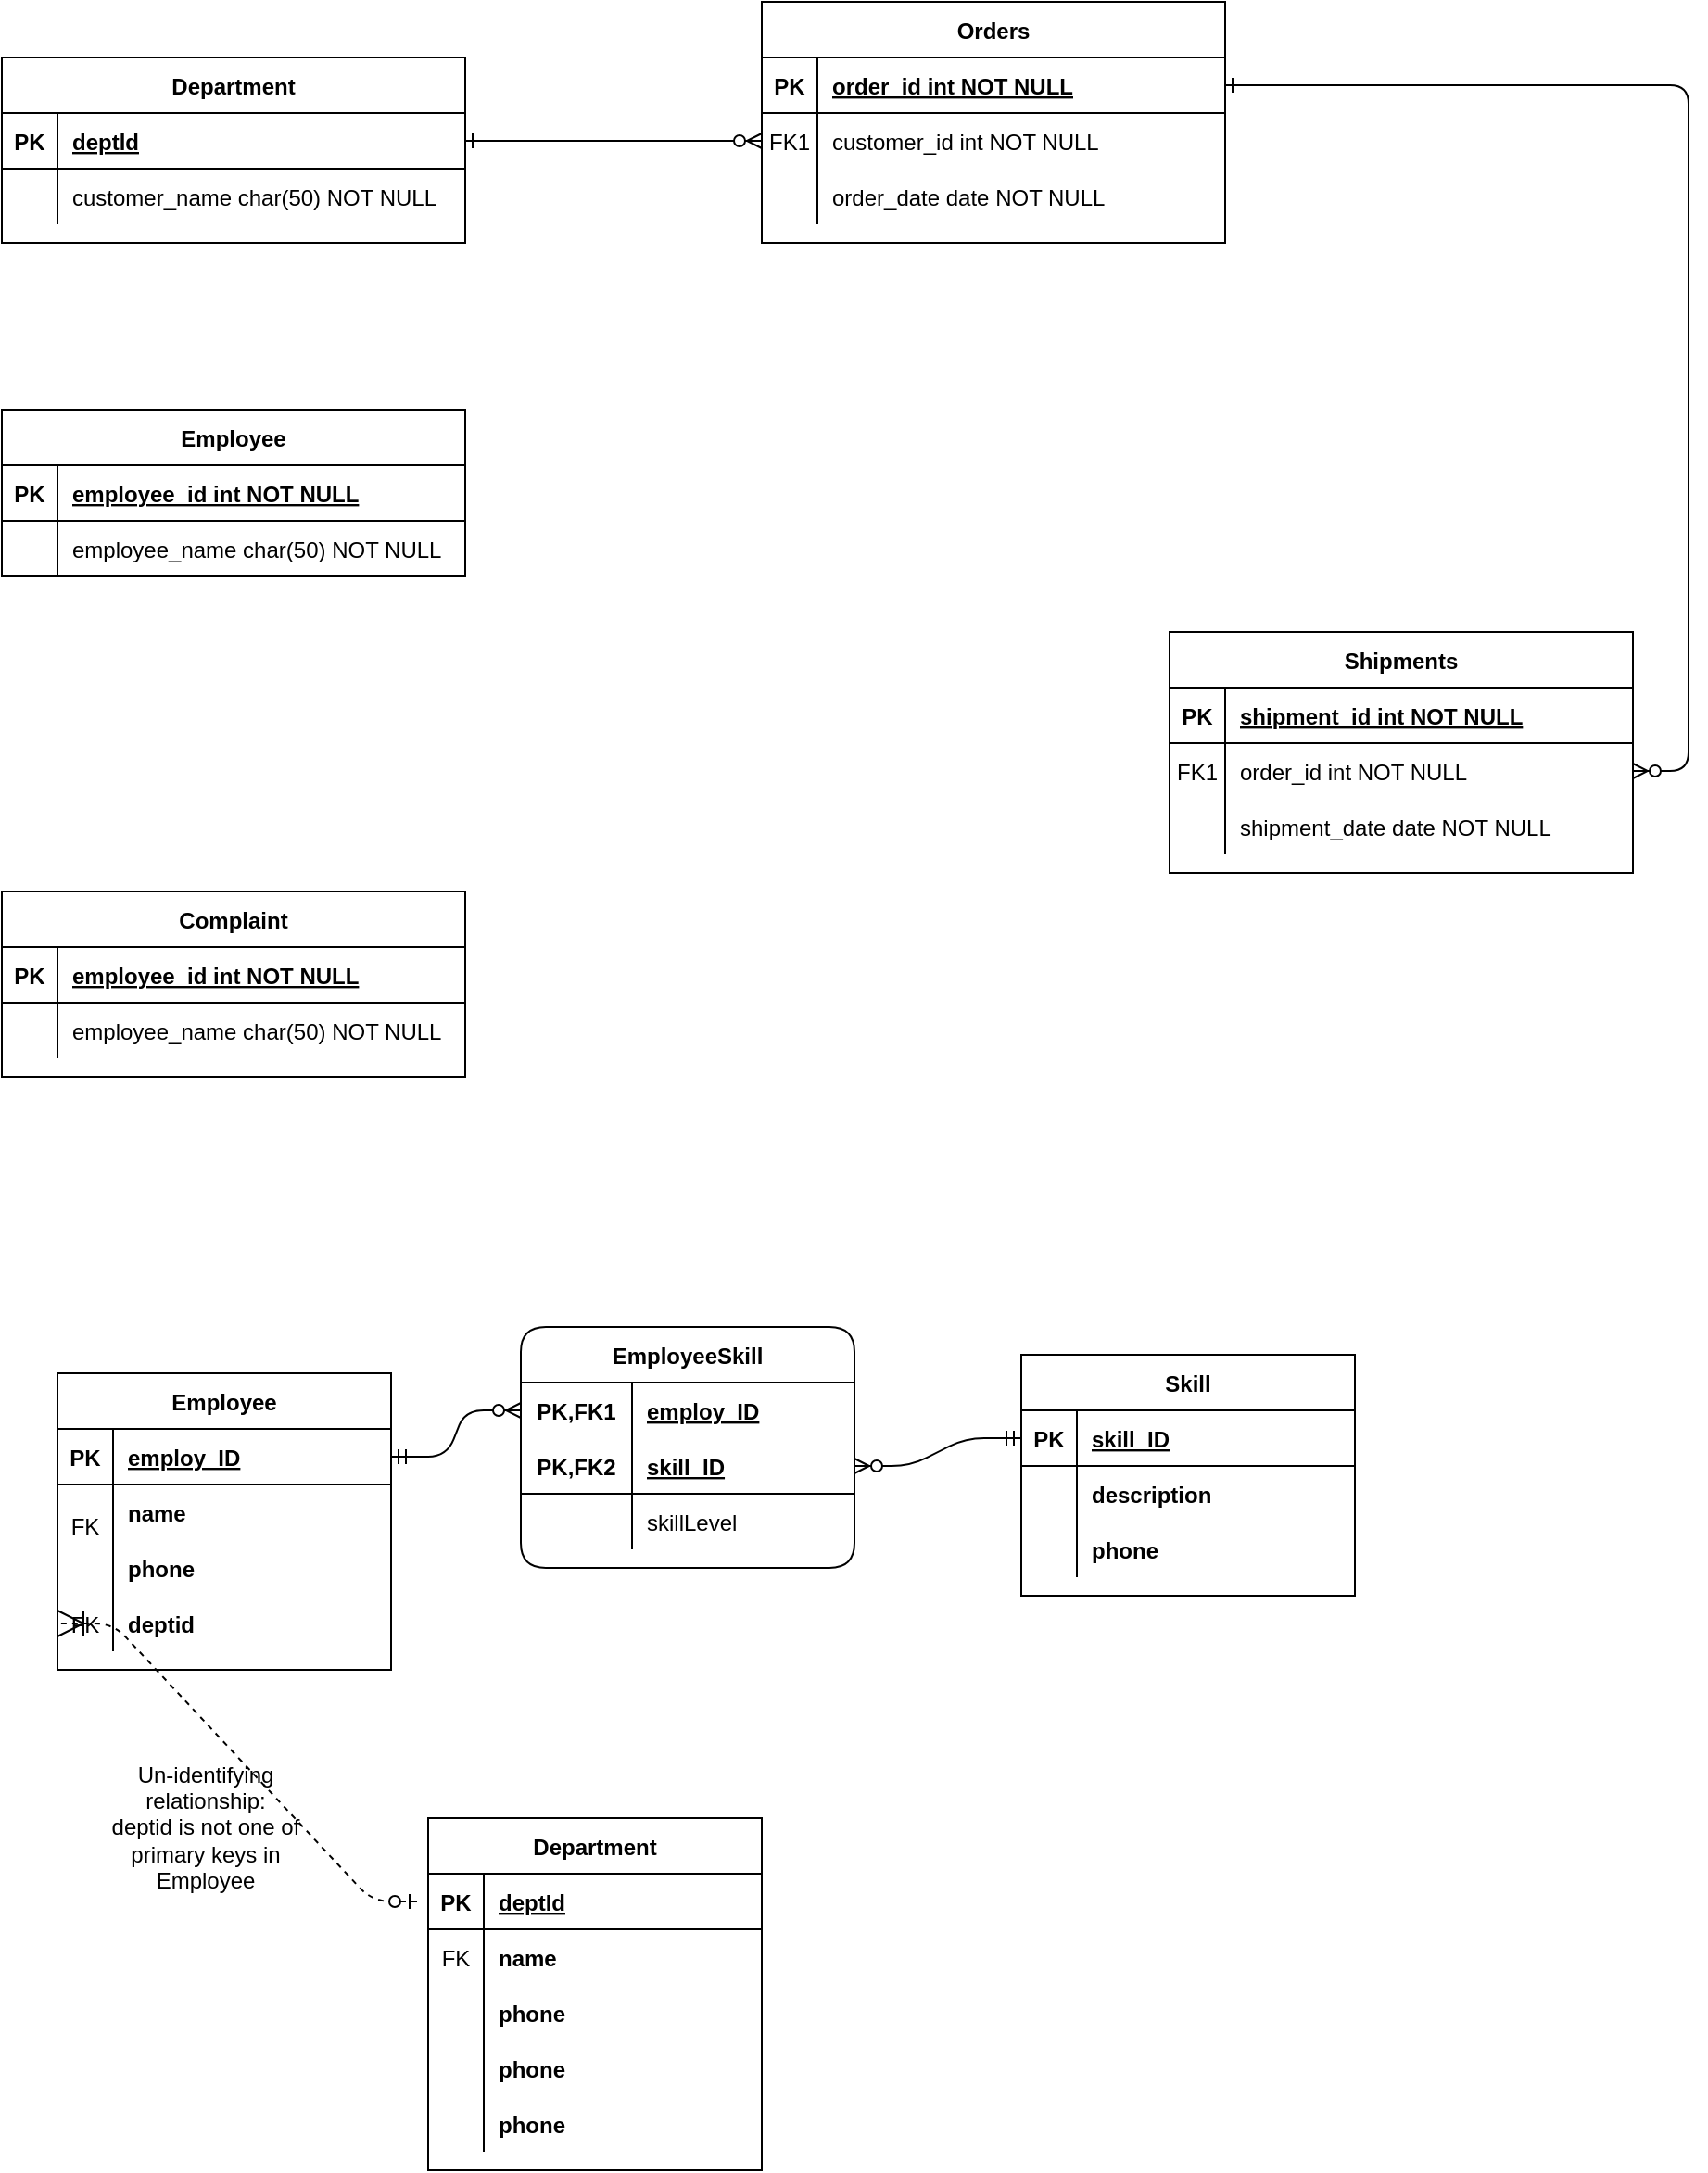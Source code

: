 <mxfile version="13.6.6" type="github">
  <diagram id="R2lEEEUBdFMjLlhIrx00" name="Page-1">
    <mxGraphModel dx="1213" dy="778" grid="1" gridSize="10" guides="1" tooltips="1" connect="1" arrows="1" fold="1" page="1" pageScale="1" pageWidth="850" pageHeight="1100" background="none" math="0" shadow="0" extFonts="Permanent Marker^https://fonts.googleapis.com/css?family=Permanent+Marker">
      <root>
        <mxCell id="0" />
        <mxCell id="1" parent="0" />
        <mxCell id="C-vyLk0tnHw3VtMMgP7b-1" value="" style="edgeStyle=entityRelationEdgeStyle;endArrow=ERzeroToMany;startArrow=ERone;endFill=1;startFill=0;" parent="1" source="C-vyLk0tnHw3VtMMgP7b-24" target="C-vyLk0tnHw3VtMMgP7b-6" edge="1">
          <mxGeometry width="100" height="100" relative="1" as="geometry">
            <mxPoint x="340" y="720" as="sourcePoint" />
            <mxPoint x="440" y="620" as="targetPoint" />
          </mxGeometry>
        </mxCell>
        <mxCell id="C-vyLk0tnHw3VtMMgP7b-12" value="" style="edgeStyle=entityRelationEdgeStyle;endArrow=ERzeroToMany;startArrow=ERone;endFill=1;startFill=0;" parent="1" source="C-vyLk0tnHw3VtMMgP7b-3" target="C-vyLk0tnHw3VtMMgP7b-17" edge="1">
          <mxGeometry width="100" height="100" relative="1" as="geometry">
            <mxPoint x="400" y="180" as="sourcePoint" />
            <mxPoint x="460" y="205" as="targetPoint" />
          </mxGeometry>
        </mxCell>
        <mxCell id="C-vyLk0tnHw3VtMMgP7b-23" value="Department" style="shape=table;startSize=30;container=1;collapsible=1;childLayout=tableLayout;fixedRows=1;rowLines=0;fontStyle=1;align=center;resizeLast=1;" parent="1" vertex="1">
          <mxGeometry x="40" y="40" width="250" height="100" as="geometry" />
        </mxCell>
        <mxCell id="C-vyLk0tnHw3VtMMgP7b-24" value="" style="shape=partialRectangle;collapsible=0;dropTarget=0;pointerEvents=0;fillColor=none;points=[[0,0.5],[1,0.5]];portConstraint=eastwest;top=0;left=0;right=0;bottom=1;" parent="C-vyLk0tnHw3VtMMgP7b-23" vertex="1">
          <mxGeometry y="30" width="250" height="30" as="geometry" />
        </mxCell>
        <mxCell id="C-vyLk0tnHw3VtMMgP7b-25" value="PK" style="shape=partialRectangle;overflow=hidden;connectable=0;fillColor=none;top=0;left=0;bottom=0;right=0;fontStyle=1;" parent="C-vyLk0tnHw3VtMMgP7b-24" vertex="1">
          <mxGeometry width="30" height="30" as="geometry" />
        </mxCell>
        <mxCell id="C-vyLk0tnHw3VtMMgP7b-26" value="deptld" style="shape=partialRectangle;overflow=hidden;connectable=0;fillColor=none;top=0;left=0;bottom=0;right=0;align=left;spacingLeft=6;fontStyle=5;" parent="C-vyLk0tnHw3VtMMgP7b-24" vertex="1">
          <mxGeometry x="30" width="220" height="30" as="geometry" />
        </mxCell>
        <mxCell id="C-vyLk0tnHw3VtMMgP7b-27" value="" style="shape=partialRectangle;collapsible=0;dropTarget=0;pointerEvents=0;fillColor=none;points=[[0,0.5],[1,0.5]];portConstraint=eastwest;top=0;left=0;right=0;bottom=0;" parent="C-vyLk0tnHw3VtMMgP7b-23" vertex="1">
          <mxGeometry y="60" width="250" height="30" as="geometry" />
        </mxCell>
        <mxCell id="C-vyLk0tnHw3VtMMgP7b-28" value="" style="shape=partialRectangle;overflow=hidden;connectable=0;fillColor=none;top=0;left=0;bottom=0;right=0;" parent="C-vyLk0tnHw3VtMMgP7b-27" vertex="1">
          <mxGeometry width="30" height="30" as="geometry" />
        </mxCell>
        <mxCell id="C-vyLk0tnHw3VtMMgP7b-29" value="customer_name char(50) NOT NULL" style="shape=partialRectangle;overflow=hidden;connectable=0;fillColor=none;top=0;left=0;bottom=0;right=0;align=left;spacingLeft=6;" parent="C-vyLk0tnHw3VtMMgP7b-27" vertex="1">
          <mxGeometry x="30" width="220" height="30" as="geometry" />
        </mxCell>
        <mxCell id="C-vyLk0tnHw3VtMMgP7b-2" value="Orders" style="shape=table;startSize=30;container=1;collapsible=1;childLayout=tableLayout;fixedRows=1;rowLines=0;fontStyle=1;align=center;resizeLast=1;" parent="1" vertex="1">
          <mxGeometry x="450" y="10" width="250" height="130" as="geometry" />
        </mxCell>
        <mxCell id="C-vyLk0tnHw3VtMMgP7b-3" value="" style="shape=partialRectangle;collapsible=0;dropTarget=0;pointerEvents=0;fillColor=none;points=[[0,0.5],[1,0.5]];portConstraint=eastwest;top=0;left=0;right=0;bottom=1;" parent="C-vyLk0tnHw3VtMMgP7b-2" vertex="1">
          <mxGeometry y="30" width="250" height="30" as="geometry" />
        </mxCell>
        <mxCell id="C-vyLk0tnHw3VtMMgP7b-4" value="PK" style="shape=partialRectangle;overflow=hidden;connectable=0;fillColor=none;top=0;left=0;bottom=0;right=0;fontStyle=1;" parent="C-vyLk0tnHw3VtMMgP7b-3" vertex="1">
          <mxGeometry width="30" height="30" as="geometry" />
        </mxCell>
        <mxCell id="C-vyLk0tnHw3VtMMgP7b-5" value="order_id int NOT NULL " style="shape=partialRectangle;overflow=hidden;connectable=0;fillColor=none;top=0;left=0;bottom=0;right=0;align=left;spacingLeft=6;fontStyle=5;" parent="C-vyLk0tnHw3VtMMgP7b-3" vertex="1">
          <mxGeometry x="30" width="220" height="30" as="geometry" />
        </mxCell>
        <mxCell id="C-vyLk0tnHw3VtMMgP7b-6" value="" style="shape=partialRectangle;collapsible=0;dropTarget=0;pointerEvents=0;fillColor=none;points=[[0,0.5],[1,0.5]];portConstraint=eastwest;top=0;left=0;right=0;bottom=0;" parent="C-vyLk0tnHw3VtMMgP7b-2" vertex="1">
          <mxGeometry y="60" width="250" height="30" as="geometry" />
        </mxCell>
        <mxCell id="C-vyLk0tnHw3VtMMgP7b-7" value="FK1" style="shape=partialRectangle;overflow=hidden;connectable=0;fillColor=none;top=0;left=0;bottom=0;right=0;" parent="C-vyLk0tnHw3VtMMgP7b-6" vertex="1">
          <mxGeometry width="30" height="30" as="geometry" />
        </mxCell>
        <mxCell id="C-vyLk0tnHw3VtMMgP7b-8" value="customer_id int NOT NULL" style="shape=partialRectangle;overflow=hidden;connectable=0;fillColor=none;top=0;left=0;bottom=0;right=0;align=left;spacingLeft=6;" parent="C-vyLk0tnHw3VtMMgP7b-6" vertex="1">
          <mxGeometry x="30" width="220" height="30" as="geometry" />
        </mxCell>
        <mxCell id="C-vyLk0tnHw3VtMMgP7b-9" value="" style="shape=partialRectangle;collapsible=0;dropTarget=0;pointerEvents=0;fillColor=none;points=[[0,0.5],[1,0.5]];portConstraint=eastwest;top=0;left=0;right=0;bottom=0;" parent="C-vyLk0tnHw3VtMMgP7b-2" vertex="1">
          <mxGeometry y="90" width="250" height="30" as="geometry" />
        </mxCell>
        <mxCell id="C-vyLk0tnHw3VtMMgP7b-10" value="" style="shape=partialRectangle;overflow=hidden;connectable=0;fillColor=none;top=0;left=0;bottom=0;right=0;" parent="C-vyLk0tnHw3VtMMgP7b-9" vertex="1">
          <mxGeometry width="30" height="30" as="geometry" />
        </mxCell>
        <mxCell id="C-vyLk0tnHw3VtMMgP7b-11" value="order_date date NOT NULL" style="shape=partialRectangle;overflow=hidden;connectable=0;fillColor=none;top=0;left=0;bottom=0;right=0;align=left;spacingLeft=6;" parent="C-vyLk0tnHw3VtMMgP7b-9" vertex="1">
          <mxGeometry x="30" width="220" height="30" as="geometry" />
        </mxCell>
        <mxCell id="5mUEyj4zidPUiGl5P1fu-2" value="Employee" style="shape=table;startSize=30;container=1;collapsible=1;childLayout=tableLayout;fixedRows=1;rowLines=0;fontStyle=1;align=center;resizeLast=1;" parent="1" vertex="1">
          <mxGeometry x="40" y="230" width="250" height="90" as="geometry">
            <mxRectangle x="40" y="230" width="90" height="30" as="alternateBounds" />
          </mxGeometry>
        </mxCell>
        <mxCell id="5mUEyj4zidPUiGl5P1fu-3" value="" style="shape=partialRectangle;collapsible=0;dropTarget=0;pointerEvents=0;fillColor=none;points=[[0,0.5],[1,0.5]];portConstraint=eastwest;top=0;left=0;right=0;bottom=1;" parent="5mUEyj4zidPUiGl5P1fu-2" vertex="1">
          <mxGeometry y="30" width="250" height="30" as="geometry" />
        </mxCell>
        <mxCell id="5mUEyj4zidPUiGl5P1fu-4" value="PK" style="shape=partialRectangle;overflow=hidden;connectable=0;fillColor=none;top=0;left=0;bottom=0;right=0;fontStyle=1;" parent="5mUEyj4zidPUiGl5P1fu-3" vertex="1">
          <mxGeometry width="30" height="30" as="geometry" />
        </mxCell>
        <mxCell id="5mUEyj4zidPUiGl5P1fu-5" value="employee_id int NOT NULL " style="shape=partialRectangle;overflow=hidden;connectable=0;fillColor=none;top=0;left=0;bottom=0;right=0;align=left;spacingLeft=6;fontStyle=5;" parent="5mUEyj4zidPUiGl5P1fu-3" vertex="1">
          <mxGeometry x="30" width="220" height="30" as="geometry" />
        </mxCell>
        <mxCell id="5mUEyj4zidPUiGl5P1fu-6" value="" style="shape=partialRectangle;collapsible=0;dropTarget=0;pointerEvents=0;fillColor=none;points=[[0,0.5],[1,0.5]];portConstraint=eastwest;top=0;left=0;right=0;bottom=0;" parent="5mUEyj4zidPUiGl5P1fu-2" vertex="1">
          <mxGeometry y="60" width="250" height="30" as="geometry" />
        </mxCell>
        <mxCell id="5mUEyj4zidPUiGl5P1fu-7" value="" style="shape=partialRectangle;overflow=hidden;connectable=0;fillColor=none;top=0;left=0;bottom=0;right=0;" parent="5mUEyj4zidPUiGl5P1fu-6" vertex="1">
          <mxGeometry width="30" height="30" as="geometry" />
        </mxCell>
        <mxCell id="5mUEyj4zidPUiGl5P1fu-8" value="employee_name char(50) NOT NULL" style="shape=partialRectangle;overflow=hidden;connectable=0;fillColor=none;top=0;left=0;bottom=0;right=0;align=left;spacingLeft=6;" parent="5mUEyj4zidPUiGl5P1fu-6" vertex="1">
          <mxGeometry x="30" width="220" height="30" as="geometry" />
        </mxCell>
        <mxCell id="C-vyLk0tnHw3VtMMgP7b-13" value="Shipments" style="shape=table;startSize=30;container=1;collapsible=1;childLayout=tableLayout;fixedRows=1;rowLines=0;fontStyle=1;align=center;resizeLast=1;" parent="1" vertex="1">
          <mxGeometry x="670" y="350" width="250" height="130" as="geometry" />
        </mxCell>
        <mxCell id="C-vyLk0tnHw3VtMMgP7b-14" value="" style="shape=partialRectangle;collapsible=0;dropTarget=0;pointerEvents=0;fillColor=none;points=[[0,0.5],[1,0.5]];portConstraint=eastwest;top=0;left=0;right=0;bottom=1;" parent="C-vyLk0tnHw3VtMMgP7b-13" vertex="1">
          <mxGeometry y="30" width="250" height="30" as="geometry" />
        </mxCell>
        <mxCell id="C-vyLk0tnHw3VtMMgP7b-15" value="PK" style="shape=partialRectangle;overflow=hidden;connectable=0;fillColor=none;top=0;left=0;bottom=0;right=0;fontStyle=1;" parent="C-vyLk0tnHw3VtMMgP7b-14" vertex="1">
          <mxGeometry width="30" height="30" as="geometry" />
        </mxCell>
        <mxCell id="C-vyLk0tnHw3VtMMgP7b-16" value="shipment_id int NOT NULL " style="shape=partialRectangle;overflow=hidden;connectable=0;fillColor=none;top=0;left=0;bottom=0;right=0;align=left;spacingLeft=6;fontStyle=5;" parent="C-vyLk0tnHw3VtMMgP7b-14" vertex="1">
          <mxGeometry x="30" width="220" height="30" as="geometry" />
        </mxCell>
        <mxCell id="C-vyLk0tnHw3VtMMgP7b-17" value="" style="shape=partialRectangle;collapsible=0;dropTarget=0;pointerEvents=0;fillColor=none;points=[[0,0.5],[1,0.5]];portConstraint=eastwest;top=0;left=0;right=0;bottom=0;" parent="C-vyLk0tnHw3VtMMgP7b-13" vertex="1">
          <mxGeometry y="60" width="250" height="30" as="geometry" />
        </mxCell>
        <mxCell id="C-vyLk0tnHw3VtMMgP7b-18" value="FK1" style="shape=partialRectangle;overflow=hidden;connectable=0;fillColor=none;top=0;left=0;bottom=0;right=0;" parent="C-vyLk0tnHw3VtMMgP7b-17" vertex="1">
          <mxGeometry width="30" height="30" as="geometry" />
        </mxCell>
        <mxCell id="C-vyLk0tnHw3VtMMgP7b-19" value="order_id int NOT NULL" style="shape=partialRectangle;overflow=hidden;connectable=0;fillColor=none;top=0;left=0;bottom=0;right=0;align=left;spacingLeft=6;" parent="C-vyLk0tnHw3VtMMgP7b-17" vertex="1">
          <mxGeometry x="30" width="220" height="30" as="geometry" />
        </mxCell>
        <mxCell id="C-vyLk0tnHw3VtMMgP7b-20" value="" style="shape=partialRectangle;collapsible=0;dropTarget=0;pointerEvents=0;fillColor=none;points=[[0,0.5],[1,0.5]];portConstraint=eastwest;top=0;left=0;right=0;bottom=0;" parent="C-vyLk0tnHw3VtMMgP7b-13" vertex="1">
          <mxGeometry y="90" width="250" height="30" as="geometry" />
        </mxCell>
        <mxCell id="C-vyLk0tnHw3VtMMgP7b-21" value="" style="shape=partialRectangle;overflow=hidden;connectable=0;fillColor=none;top=0;left=0;bottom=0;right=0;" parent="C-vyLk0tnHw3VtMMgP7b-20" vertex="1">
          <mxGeometry width="30" height="30" as="geometry" />
        </mxCell>
        <mxCell id="C-vyLk0tnHw3VtMMgP7b-22" value="shipment_date date NOT NULL" style="shape=partialRectangle;overflow=hidden;connectable=0;fillColor=none;top=0;left=0;bottom=0;right=0;align=left;spacingLeft=6;" parent="C-vyLk0tnHw3VtMMgP7b-20" vertex="1">
          <mxGeometry x="30" width="220" height="30" as="geometry" />
        </mxCell>
        <mxCell id="5mUEyj4zidPUiGl5P1fu-9" value="Complaint" style="shape=table;startSize=30;container=1;collapsible=1;childLayout=tableLayout;fixedRows=1;rowLines=0;fontStyle=1;align=center;resizeLast=1;" parent="1" vertex="1">
          <mxGeometry x="40" y="490" width="250" height="100" as="geometry" />
        </mxCell>
        <mxCell id="5mUEyj4zidPUiGl5P1fu-10" value="" style="shape=partialRectangle;collapsible=0;dropTarget=0;pointerEvents=0;fillColor=none;points=[[0,0.5],[1,0.5]];portConstraint=eastwest;top=0;left=0;right=0;bottom=1;" parent="5mUEyj4zidPUiGl5P1fu-9" vertex="1">
          <mxGeometry y="30" width="250" height="30" as="geometry" />
        </mxCell>
        <mxCell id="5mUEyj4zidPUiGl5P1fu-11" value="PK" style="shape=partialRectangle;overflow=hidden;connectable=0;fillColor=none;top=0;left=0;bottom=0;right=0;fontStyle=1;" parent="5mUEyj4zidPUiGl5P1fu-10" vertex="1">
          <mxGeometry width="30" height="30" as="geometry" />
        </mxCell>
        <mxCell id="5mUEyj4zidPUiGl5P1fu-12" value="employee_id int NOT NULL " style="shape=partialRectangle;overflow=hidden;connectable=0;fillColor=none;top=0;left=0;bottom=0;right=0;align=left;spacingLeft=6;fontStyle=5;" parent="5mUEyj4zidPUiGl5P1fu-10" vertex="1">
          <mxGeometry x="30" width="220" height="30" as="geometry" />
        </mxCell>
        <mxCell id="5mUEyj4zidPUiGl5P1fu-13" value="" style="shape=partialRectangle;collapsible=0;dropTarget=0;pointerEvents=0;fillColor=none;points=[[0,0.5],[1,0.5]];portConstraint=eastwest;top=0;left=0;right=0;bottom=0;" parent="5mUEyj4zidPUiGl5P1fu-9" vertex="1">
          <mxGeometry y="60" width="250" height="30" as="geometry" />
        </mxCell>
        <mxCell id="5mUEyj4zidPUiGl5P1fu-14" value="" style="shape=partialRectangle;overflow=hidden;connectable=0;fillColor=none;top=0;left=0;bottom=0;right=0;" parent="5mUEyj4zidPUiGl5P1fu-13" vertex="1">
          <mxGeometry width="30" height="30" as="geometry" />
        </mxCell>
        <mxCell id="5mUEyj4zidPUiGl5P1fu-15" value="employee_name char(50) NOT NULL" style="shape=partialRectangle;overflow=hidden;connectable=0;fillColor=none;top=0;left=0;bottom=0;right=0;align=left;spacingLeft=6;" parent="5mUEyj4zidPUiGl5P1fu-13" vertex="1">
          <mxGeometry x="30" width="220" height="30" as="geometry" />
        </mxCell>
        <mxCell id="USfIqqQtekvFQAXEMV_u-18" value="Department" style="shape=table;startSize=30;container=1;collapsible=1;childLayout=tableLayout;fixedRows=1;rowLines=0;fontStyle=1;align=center;resizeLast=1;" vertex="1" parent="1">
          <mxGeometry x="270" y="990" width="180" height="190" as="geometry" />
        </mxCell>
        <mxCell id="USfIqqQtekvFQAXEMV_u-19" value="" style="shape=partialRectangle;collapsible=0;dropTarget=0;pointerEvents=0;fillColor=none;top=0;left=0;bottom=1;right=0;points=[[0,0.5],[1,0.5]];portConstraint=eastwest;" vertex="1" parent="USfIqqQtekvFQAXEMV_u-18">
          <mxGeometry y="30" width="180" height="30" as="geometry" />
        </mxCell>
        <mxCell id="USfIqqQtekvFQAXEMV_u-20" value="PK" style="shape=partialRectangle;connectable=0;fillColor=none;top=0;left=0;bottom=0;right=0;fontStyle=1;overflow=hidden;" vertex="1" parent="USfIqqQtekvFQAXEMV_u-19">
          <mxGeometry width="30" height="30" as="geometry" />
        </mxCell>
        <mxCell id="USfIqqQtekvFQAXEMV_u-21" value="deptId" style="shape=partialRectangle;connectable=0;fillColor=none;top=0;left=0;bottom=0;right=0;align=left;spacingLeft=6;fontStyle=5;overflow=hidden;" vertex="1" parent="USfIqqQtekvFQAXEMV_u-19">
          <mxGeometry x="30" width="150" height="30" as="geometry" />
        </mxCell>
        <mxCell id="USfIqqQtekvFQAXEMV_u-22" value="" style="shape=partialRectangle;collapsible=0;dropTarget=0;pointerEvents=0;fillColor=none;top=0;left=0;bottom=0;right=0;points=[[0,0.5],[1,0.5]];portConstraint=eastwest;" vertex="1" parent="USfIqqQtekvFQAXEMV_u-18">
          <mxGeometry y="60" width="180" height="30" as="geometry" />
        </mxCell>
        <mxCell id="USfIqqQtekvFQAXEMV_u-23" value="FK" style="shape=partialRectangle;connectable=0;fillColor=none;top=0;left=0;bottom=0;right=0;editable=1;overflow=hidden;" vertex="1" parent="USfIqqQtekvFQAXEMV_u-22">
          <mxGeometry width="30" height="30" as="geometry" />
        </mxCell>
        <mxCell id="USfIqqQtekvFQAXEMV_u-24" value="name" style="shape=partialRectangle;connectable=0;fillColor=none;top=0;left=0;bottom=0;right=0;align=left;spacingLeft=6;overflow=hidden;fontStyle=1" vertex="1" parent="USfIqqQtekvFQAXEMV_u-22">
          <mxGeometry x="30" width="150" height="30" as="geometry" />
        </mxCell>
        <mxCell id="USfIqqQtekvFQAXEMV_u-25" value="" style="shape=partialRectangle;collapsible=0;dropTarget=0;pointerEvents=0;fillColor=none;top=0;left=0;bottom=0;right=0;points=[[0,0.5],[1,0.5]];portConstraint=eastwest;" vertex="1" parent="USfIqqQtekvFQAXEMV_u-18">
          <mxGeometry y="90" width="180" height="30" as="geometry" />
        </mxCell>
        <mxCell id="USfIqqQtekvFQAXEMV_u-26" value="" style="shape=partialRectangle;connectable=0;fillColor=none;top=0;left=0;bottom=0;right=0;editable=1;overflow=hidden;" vertex="1" parent="USfIqqQtekvFQAXEMV_u-25">
          <mxGeometry width="30" height="30" as="geometry" />
        </mxCell>
        <mxCell id="USfIqqQtekvFQAXEMV_u-27" value="phone" style="shape=partialRectangle;connectable=0;fillColor=none;top=0;left=0;bottom=0;right=0;align=left;spacingLeft=6;overflow=hidden;fontStyle=1" vertex="1" parent="USfIqqQtekvFQAXEMV_u-25">
          <mxGeometry x="30" width="150" height="30" as="geometry" />
        </mxCell>
        <mxCell id="USfIqqQtekvFQAXEMV_u-28" value="" style="shape=partialRectangle;collapsible=0;dropTarget=0;pointerEvents=0;fillColor=none;top=0;left=0;bottom=0;right=0;points=[[0,0.5],[1,0.5]];portConstraint=eastwest;" vertex="1" parent="USfIqqQtekvFQAXEMV_u-18">
          <mxGeometry y="120" width="180" height="30" as="geometry" />
        </mxCell>
        <mxCell id="USfIqqQtekvFQAXEMV_u-29" value="" style="shape=partialRectangle;connectable=0;fillColor=none;top=0;left=0;bottom=0;right=0;editable=1;overflow=hidden;" vertex="1" parent="USfIqqQtekvFQAXEMV_u-28">
          <mxGeometry width="30" height="30" as="geometry" />
        </mxCell>
        <mxCell id="USfIqqQtekvFQAXEMV_u-30" value="phone" style="shape=partialRectangle;connectable=0;fillColor=none;top=0;left=0;bottom=0;right=0;align=left;spacingLeft=6;overflow=hidden;fontStyle=1" vertex="1" parent="USfIqqQtekvFQAXEMV_u-28">
          <mxGeometry x="30" width="150" height="30" as="geometry" />
        </mxCell>
        <mxCell id="USfIqqQtekvFQAXEMV_u-31" value="" style="shape=partialRectangle;collapsible=0;dropTarget=0;pointerEvents=0;fillColor=none;top=0;left=0;bottom=0;right=0;points=[[0,0.5],[1,0.5]];portConstraint=eastwest;" vertex="1" parent="USfIqqQtekvFQAXEMV_u-18">
          <mxGeometry y="150" width="180" height="30" as="geometry" />
        </mxCell>
        <mxCell id="USfIqqQtekvFQAXEMV_u-32" value="" style="shape=partialRectangle;connectable=0;fillColor=none;top=0;left=0;bottom=0;right=0;editable=1;overflow=hidden;" vertex="1" parent="USfIqqQtekvFQAXEMV_u-31">
          <mxGeometry width="30" height="30" as="geometry" />
        </mxCell>
        <mxCell id="USfIqqQtekvFQAXEMV_u-33" value="phone" style="shape=partialRectangle;connectable=0;fillColor=none;top=0;left=0;bottom=0;right=0;align=left;spacingLeft=6;overflow=hidden;fontStyle=1" vertex="1" parent="USfIqqQtekvFQAXEMV_u-31">
          <mxGeometry x="30" width="150" height="30" as="geometry" />
        </mxCell>
        <mxCell id="USfIqqQtekvFQAXEMV_u-45" value="" style="edgeStyle=entityRelationEdgeStyle;fontSize=12;html=1;endArrow=ERoneToMany;startArrow=ERzeroToOne;endSize=12;targetPerimeterSpacing=8;sourcePerimeterSpacing=6;entryX=0;entryY=0.5;entryDx=0;entryDy=0;dashed=1;" edge="1" parent="1" source="USfIqqQtekvFQAXEMV_u-19" target="USfIqqQtekvFQAXEMV_u-86">
          <mxGeometry width="100" height="100" relative="1" as="geometry">
            <mxPoint x="290" y="950" as="sourcePoint" />
            <mxPoint x="270" y="920" as="targetPoint" />
          </mxGeometry>
        </mxCell>
        <mxCell id="USfIqqQtekvFQAXEMV_u-2" value="Employee" style="shape=table;startSize=30;container=1;collapsible=1;childLayout=tableLayout;fixedRows=1;rowLines=0;fontStyle=1;align=center;resizeLast=1;" vertex="1" parent="1">
          <mxGeometry x="70" y="750" width="180" height="160" as="geometry" />
        </mxCell>
        <mxCell id="USfIqqQtekvFQAXEMV_u-3" value="" style="shape=partialRectangle;collapsible=0;dropTarget=0;pointerEvents=0;fillColor=none;top=0;left=0;bottom=1;right=0;points=[[0,0.5],[1,0.5]];portConstraint=eastwest;" vertex="1" parent="USfIqqQtekvFQAXEMV_u-2">
          <mxGeometry y="30" width="180" height="30" as="geometry" />
        </mxCell>
        <mxCell id="USfIqqQtekvFQAXEMV_u-4" value="PK" style="shape=partialRectangle;connectable=0;fillColor=none;top=0;left=0;bottom=0;right=0;fontStyle=1;overflow=hidden;" vertex="1" parent="USfIqqQtekvFQAXEMV_u-3">
          <mxGeometry width="30" height="30" as="geometry" />
        </mxCell>
        <mxCell id="USfIqqQtekvFQAXEMV_u-5" value="employ_ID" style="shape=partialRectangle;connectable=0;fillColor=none;top=0;left=0;bottom=0;right=0;align=left;spacingLeft=6;fontStyle=5;overflow=hidden;" vertex="1" parent="USfIqqQtekvFQAXEMV_u-3">
          <mxGeometry x="30" width="150" height="30" as="geometry" />
        </mxCell>
        <mxCell id="USfIqqQtekvFQAXEMV_u-6" value="" style="shape=partialRectangle;collapsible=0;dropTarget=0;pointerEvents=0;fillColor=none;top=0;left=0;bottom=0;right=0;points=[[0,0.5],[1,0.5]];portConstraint=eastwest;" vertex="1" parent="USfIqqQtekvFQAXEMV_u-2">
          <mxGeometry y="60" width="180" height="30" as="geometry" />
        </mxCell>
        <mxCell id="USfIqqQtekvFQAXEMV_u-7" value="&#xa;FK&#xa;" style="shape=partialRectangle;connectable=0;fillColor=none;top=0;left=0;bottom=0;right=0;editable=1;overflow=hidden;" vertex="1" parent="USfIqqQtekvFQAXEMV_u-6">
          <mxGeometry width="30" height="30" as="geometry" />
        </mxCell>
        <mxCell id="USfIqqQtekvFQAXEMV_u-8" value="name" style="shape=partialRectangle;connectable=0;fillColor=none;top=0;left=0;bottom=0;right=0;align=left;spacingLeft=6;overflow=hidden;fontStyle=1" vertex="1" parent="USfIqqQtekvFQAXEMV_u-6">
          <mxGeometry x="30" width="150" height="30" as="geometry" />
        </mxCell>
        <mxCell id="USfIqqQtekvFQAXEMV_u-9" value="" style="shape=partialRectangle;collapsible=0;dropTarget=0;pointerEvents=0;fillColor=none;top=0;left=0;bottom=0;right=0;points=[[0,0.5],[1,0.5]];portConstraint=eastwest;" vertex="1" parent="USfIqqQtekvFQAXEMV_u-2">
          <mxGeometry y="90" width="180" height="30" as="geometry" />
        </mxCell>
        <mxCell id="USfIqqQtekvFQAXEMV_u-10" value="" style="shape=partialRectangle;connectable=0;fillColor=none;top=0;left=0;bottom=0;right=0;editable=1;overflow=hidden;" vertex="1" parent="USfIqqQtekvFQAXEMV_u-9">
          <mxGeometry width="30" height="30" as="geometry" />
        </mxCell>
        <mxCell id="USfIqqQtekvFQAXEMV_u-11" value="phone" style="shape=partialRectangle;connectable=0;fillColor=none;top=0;left=0;bottom=0;right=0;align=left;spacingLeft=6;overflow=hidden;fontStyle=1" vertex="1" parent="USfIqqQtekvFQAXEMV_u-9">
          <mxGeometry x="30" width="150" height="30" as="geometry" />
        </mxCell>
        <mxCell id="USfIqqQtekvFQAXEMV_u-86" value="" style="shape=partialRectangle;collapsible=0;dropTarget=0;pointerEvents=0;fillColor=none;top=0;left=0;bottom=0;right=0;points=[[0,0.5],[1,0.5]];portConstraint=eastwest;" vertex="1" parent="USfIqqQtekvFQAXEMV_u-2">
          <mxGeometry y="120" width="180" height="30" as="geometry" />
        </mxCell>
        <mxCell id="USfIqqQtekvFQAXEMV_u-87" value="FK" style="shape=partialRectangle;connectable=0;fillColor=none;top=0;left=0;bottom=0;right=0;editable=1;overflow=hidden;" vertex="1" parent="USfIqqQtekvFQAXEMV_u-86">
          <mxGeometry width="30" height="30" as="geometry" />
        </mxCell>
        <mxCell id="USfIqqQtekvFQAXEMV_u-88" value="deptid" style="shape=partialRectangle;connectable=0;fillColor=none;top=0;left=0;bottom=0;right=0;align=left;spacingLeft=6;overflow=hidden;fontStyle=1" vertex="1" parent="USfIqqQtekvFQAXEMV_u-86">
          <mxGeometry x="30" width="150" height="30" as="geometry" />
        </mxCell>
        <mxCell id="USfIqqQtekvFQAXEMV_u-56" value="EmployeeSkill" style="shape=table;startSize=30;container=1;collapsible=1;childLayout=tableLayout;fixedRows=1;rowLines=0;fontStyle=1;align=center;resizeLast=1;rounded=1;" vertex="1" parent="1">
          <mxGeometry x="320" y="725" width="180" height="130" as="geometry" />
        </mxCell>
        <mxCell id="USfIqqQtekvFQAXEMV_u-57" value="" style="shape=partialRectangle;collapsible=0;dropTarget=0;pointerEvents=0;fillColor=none;top=0;left=0;bottom=0;right=0;points=[[0,0.5],[1,0.5]];portConstraint=eastwest;" vertex="1" parent="USfIqqQtekvFQAXEMV_u-56">
          <mxGeometry y="30" width="180" height="30" as="geometry" />
        </mxCell>
        <mxCell id="USfIqqQtekvFQAXEMV_u-58" value="PK,FK1" style="shape=partialRectangle;connectable=0;fillColor=none;top=0;left=0;bottom=0;right=0;fontStyle=1;overflow=hidden;" vertex="1" parent="USfIqqQtekvFQAXEMV_u-57">
          <mxGeometry width="60" height="30" as="geometry" />
        </mxCell>
        <mxCell id="USfIqqQtekvFQAXEMV_u-59" value="employ_ID" style="shape=partialRectangle;connectable=0;fillColor=none;top=0;left=0;bottom=0;right=0;align=left;spacingLeft=6;fontStyle=5;overflow=hidden;" vertex="1" parent="USfIqqQtekvFQAXEMV_u-57">
          <mxGeometry x="60" width="120" height="30" as="geometry" />
        </mxCell>
        <mxCell id="USfIqqQtekvFQAXEMV_u-60" value="" style="shape=partialRectangle;collapsible=0;dropTarget=0;pointerEvents=0;fillColor=none;top=0;left=0;bottom=1;right=0;points=[[0,0.5],[1,0.5]];portConstraint=eastwest;" vertex="1" parent="USfIqqQtekvFQAXEMV_u-56">
          <mxGeometry y="60" width="180" height="30" as="geometry" />
        </mxCell>
        <mxCell id="USfIqqQtekvFQAXEMV_u-61" value="PK,FK2" style="shape=partialRectangle;connectable=0;fillColor=none;top=0;left=0;bottom=0;right=0;fontStyle=1;overflow=hidden;" vertex="1" parent="USfIqqQtekvFQAXEMV_u-60">
          <mxGeometry width="60" height="30" as="geometry" />
        </mxCell>
        <mxCell id="USfIqqQtekvFQAXEMV_u-62" value="skill_ID" style="shape=partialRectangle;connectable=0;fillColor=none;top=0;left=0;bottom=0;right=0;align=left;spacingLeft=6;fontStyle=5;overflow=hidden;" vertex="1" parent="USfIqqQtekvFQAXEMV_u-60">
          <mxGeometry x="60" width="120" height="30" as="geometry" />
        </mxCell>
        <mxCell id="USfIqqQtekvFQAXEMV_u-63" value="" style="shape=partialRectangle;collapsible=0;dropTarget=0;pointerEvents=0;fillColor=none;top=0;left=0;bottom=0;right=0;points=[[0,0.5],[1,0.5]];portConstraint=eastwest;" vertex="1" parent="USfIqqQtekvFQAXEMV_u-56">
          <mxGeometry y="90" width="180" height="30" as="geometry" />
        </mxCell>
        <mxCell id="USfIqqQtekvFQAXEMV_u-64" value="" style="shape=partialRectangle;connectable=0;fillColor=none;top=0;left=0;bottom=0;right=0;editable=1;overflow=hidden;" vertex="1" parent="USfIqqQtekvFQAXEMV_u-63">
          <mxGeometry width="60" height="30" as="geometry" />
        </mxCell>
        <mxCell id="USfIqqQtekvFQAXEMV_u-65" value="skillLevel" style="shape=partialRectangle;connectable=0;fillColor=none;top=0;left=0;bottom=0;right=0;align=left;spacingLeft=6;overflow=hidden;" vertex="1" parent="USfIqqQtekvFQAXEMV_u-63">
          <mxGeometry x="60" width="120" height="30" as="geometry" />
        </mxCell>
        <mxCell id="USfIqqQtekvFQAXEMV_u-34" value="Skill" style="shape=table;startSize=30;container=1;collapsible=1;childLayout=tableLayout;fixedRows=1;rowLines=0;fontStyle=1;align=center;resizeLast=1;" vertex="1" parent="1">
          <mxGeometry x="590" y="740" width="180" height="130" as="geometry" />
        </mxCell>
        <mxCell id="USfIqqQtekvFQAXEMV_u-35" value="" style="shape=partialRectangle;collapsible=0;dropTarget=0;pointerEvents=0;fillColor=none;top=0;left=0;bottom=1;right=0;points=[[0,0.5],[1,0.5]];portConstraint=eastwest;" vertex="1" parent="USfIqqQtekvFQAXEMV_u-34">
          <mxGeometry y="30" width="180" height="30" as="geometry" />
        </mxCell>
        <mxCell id="USfIqqQtekvFQAXEMV_u-36" value="PK" style="shape=partialRectangle;connectable=0;fillColor=none;top=0;left=0;bottom=0;right=0;fontStyle=1;overflow=hidden;" vertex="1" parent="USfIqqQtekvFQAXEMV_u-35">
          <mxGeometry width="30" height="30" as="geometry" />
        </mxCell>
        <mxCell id="USfIqqQtekvFQAXEMV_u-37" value="skill_ID" style="shape=partialRectangle;connectable=0;fillColor=none;top=0;left=0;bottom=0;right=0;align=left;spacingLeft=6;fontStyle=5;overflow=hidden;" vertex="1" parent="USfIqqQtekvFQAXEMV_u-35">
          <mxGeometry x="30" width="150" height="30" as="geometry" />
        </mxCell>
        <mxCell id="USfIqqQtekvFQAXEMV_u-38" value="" style="shape=partialRectangle;collapsible=0;dropTarget=0;pointerEvents=0;fillColor=none;top=0;left=0;bottom=0;right=0;points=[[0,0.5],[1,0.5]];portConstraint=eastwest;" vertex="1" parent="USfIqqQtekvFQAXEMV_u-34">
          <mxGeometry y="60" width="180" height="30" as="geometry" />
        </mxCell>
        <mxCell id="USfIqqQtekvFQAXEMV_u-39" value="" style="shape=partialRectangle;connectable=0;fillColor=none;top=0;left=0;bottom=0;right=0;editable=1;overflow=hidden;" vertex="1" parent="USfIqqQtekvFQAXEMV_u-38">
          <mxGeometry width="30" height="30" as="geometry" />
        </mxCell>
        <mxCell id="USfIqqQtekvFQAXEMV_u-40" value="description" style="shape=partialRectangle;connectable=0;fillColor=none;top=0;left=0;bottom=0;right=0;align=left;spacingLeft=6;overflow=hidden;fontStyle=1" vertex="1" parent="USfIqqQtekvFQAXEMV_u-38">
          <mxGeometry x="30" width="150" height="30" as="geometry" />
        </mxCell>
        <mxCell id="USfIqqQtekvFQAXEMV_u-41" value="" style="shape=partialRectangle;collapsible=0;dropTarget=0;pointerEvents=0;fillColor=none;top=0;left=0;bottom=0;right=0;points=[[0,0.5],[1,0.5]];portConstraint=eastwest;" vertex="1" parent="USfIqqQtekvFQAXEMV_u-34">
          <mxGeometry y="90" width="180" height="30" as="geometry" />
        </mxCell>
        <mxCell id="USfIqqQtekvFQAXEMV_u-42" value="" style="shape=partialRectangle;connectable=0;fillColor=none;top=0;left=0;bottom=0;right=0;editable=1;overflow=hidden;" vertex="1" parent="USfIqqQtekvFQAXEMV_u-41">
          <mxGeometry width="30" height="30" as="geometry" />
        </mxCell>
        <mxCell id="USfIqqQtekvFQAXEMV_u-43" value="phone" style="shape=partialRectangle;connectable=0;fillColor=none;top=0;left=0;bottom=0;right=0;align=left;spacingLeft=6;overflow=hidden;fontStyle=1" vertex="1" parent="USfIqqQtekvFQAXEMV_u-41">
          <mxGeometry x="30" width="150" height="30" as="geometry" />
        </mxCell>
        <mxCell id="USfIqqQtekvFQAXEMV_u-70" value="" style="edgeStyle=entityRelationEdgeStyle;fontSize=12;html=1;endArrow=ERzeroToMany;startArrow=ERmandOne;exitX=1;exitY=0.5;exitDx=0;exitDy=0;entryX=0;entryY=0.5;entryDx=0;entryDy=0;endFill=1;" edge="1" parent="1" source="USfIqqQtekvFQAXEMV_u-3" target="USfIqqQtekvFQAXEMV_u-57">
          <mxGeometry width="100" height="100" relative="1" as="geometry">
            <mxPoint x="460" y="960" as="sourcePoint" />
            <mxPoint x="560" y="860" as="targetPoint" />
          </mxGeometry>
        </mxCell>
        <mxCell id="USfIqqQtekvFQAXEMV_u-71" value="" style="edgeStyle=entityRelationEdgeStyle;fontSize=12;html=1;endArrow=ERmandOne;startArrow=ERzeroToMany;exitX=1;exitY=0.5;exitDx=0;exitDy=0;entryX=0;entryY=0.5;entryDx=0;entryDy=0;startFill=1;" edge="1" parent="1" source="USfIqqQtekvFQAXEMV_u-60" target="USfIqqQtekvFQAXEMV_u-35">
          <mxGeometry width="100" height="100" relative="1" as="geometry">
            <mxPoint x="490" y="805" as="sourcePoint" />
            <mxPoint x="560" y="780" as="targetPoint" />
          </mxGeometry>
        </mxCell>
        <mxCell id="USfIqqQtekvFQAXEMV_u-89" value="Un-identifying relationship:&lt;br&gt;deptid is not one of primary keys in Employee" style="text;html=1;strokeColor=none;fillColor=none;align=center;verticalAlign=middle;whiteSpace=wrap;rounded=0;" vertex="1" parent="1">
          <mxGeometry x="90" y="980" width="120" height="30" as="geometry" />
        </mxCell>
      </root>
    </mxGraphModel>
  </diagram>
</mxfile>
